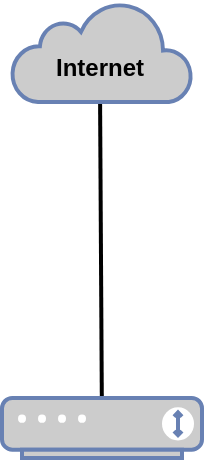 <mxfile version="14.2.4" type="github"><diagram id="amK-OqABhGV1hMvT254c" name="Page-1"><mxGraphModel dx="1108" dy="720" grid="1" gridSize="10" guides="1" tooltips="1" connect="1" arrows="1" fold="1" page="1" pageScale="1" pageWidth="3000" pageHeight="2000" math="0" shadow="0"><root><mxCell id="0"/><mxCell id="1" parent="0"/><mxCell id="y1V8AH87DD4OVQXCn0CU-5" value="" style="endArrow=none;html=1;fontColor=#000000;exitX=0.5;exitY=1;exitDx=0;exitDy=0;spacing=2;strokeWidth=2;" edge="1" parent="1" source="y1V8AH87DD4OVQXCn0CU-4" target="y1V8AH87DD4OVQXCn0CU-1"><mxGeometry width="50" height="50" relative="1" as="geometry"><mxPoint x="1500" y="260" as="sourcePoint"/><mxPoint x="1500" y="390" as="targetPoint"/></mxGeometry></mxCell><mxCell id="y1V8AH87DD4OVQXCn0CU-3" value="" style="html=1;outlineConnect=0;fillColor=#CCCCCC;strokeColor=#6881B3;gradientColor=none;gradientDirection=north;strokeWidth=2;shape=mxgraph.networks.cloud;fontColor=#ffffff;" vertex="1" parent="1"><mxGeometry x="1455" y="200" width="90" height="50" as="geometry"/></mxCell><mxCell id="y1V8AH87DD4OVQXCn0CU-1" value="" style="fontColor=#0066CC;verticalAlign=top;verticalLabelPosition=bottom;labelPosition=center;align=center;html=1;outlineConnect=0;fillColor=#CCCCCC;strokeColor=#6881B3;gradientColor=none;gradientDirection=north;strokeWidth=2;shape=mxgraph.networks.modem;" vertex="1" parent="1"><mxGeometry x="1450" y="398" width="100" height="30" as="geometry"/></mxCell><mxCell id="y1V8AH87DD4OVQXCn0CU-4" value="Internet" style="text;html=1;align=center;verticalAlign=middle;whiteSpace=wrap;rounded=0;fontStyle=1;" vertex="1" parent="1"><mxGeometry x="1479" y="223" width="40" height="20" as="geometry"/></mxCell></root></mxGraphModel></diagram></mxfile>